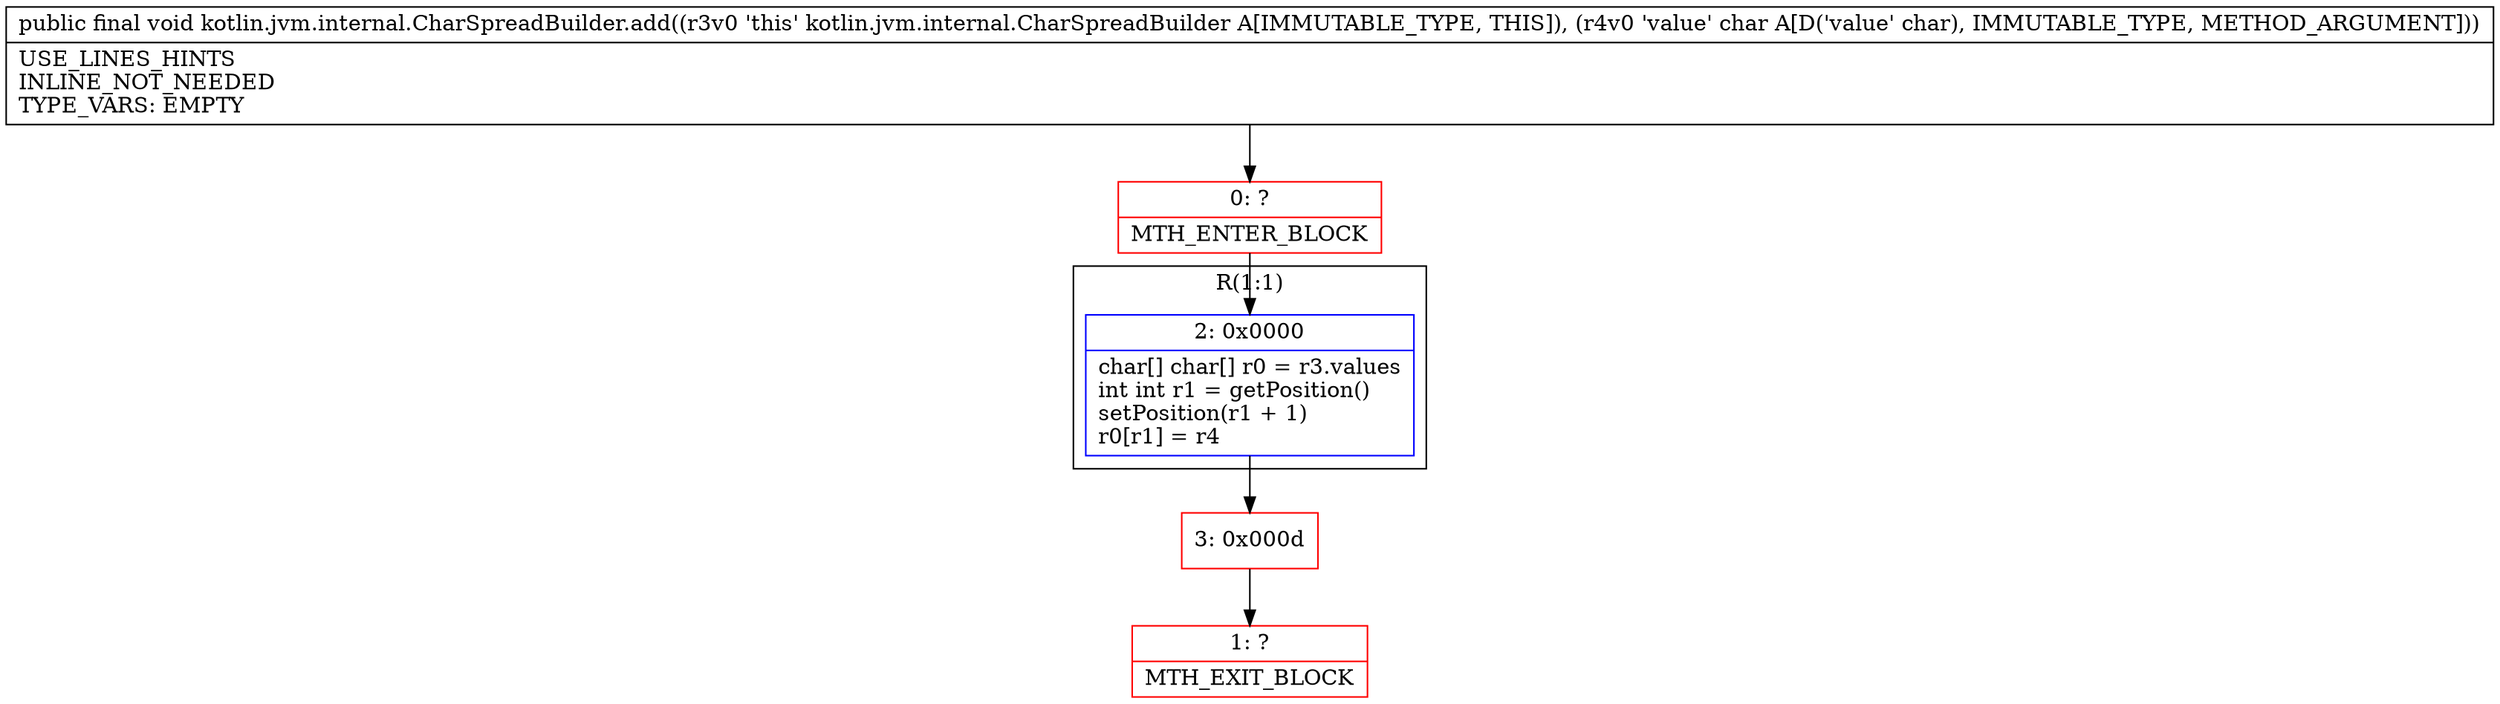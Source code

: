 digraph "CFG forkotlin.jvm.internal.CharSpreadBuilder.add(C)V" {
subgraph cluster_Region_1722607014 {
label = "R(1:1)";
node [shape=record,color=blue];
Node_2 [shape=record,label="{2\:\ 0x0000|char[] char[] r0 = r3.values\lint int r1 = getPosition()\lsetPosition(r1 + 1)\lr0[r1] = r4\l}"];
}
Node_0 [shape=record,color=red,label="{0\:\ ?|MTH_ENTER_BLOCK\l}"];
Node_3 [shape=record,color=red,label="{3\:\ 0x000d}"];
Node_1 [shape=record,color=red,label="{1\:\ ?|MTH_EXIT_BLOCK\l}"];
MethodNode[shape=record,label="{public final void kotlin.jvm.internal.CharSpreadBuilder.add((r3v0 'this' kotlin.jvm.internal.CharSpreadBuilder A[IMMUTABLE_TYPE, THIS]), (r4v0 'value' char A[D('value' char), IMMUTABLE_TYPE, METHOD_ARGUMENT]))  | USE_LINES_HINTS\lINLINE_NOT_NEEDED\lTYPE_VARS: EMPTY\l}"];
MethodNode -> Node_0;Node_2 -> Node_3;
Node_0 -> Node_2;
Node_3 -> Node_1;
}

